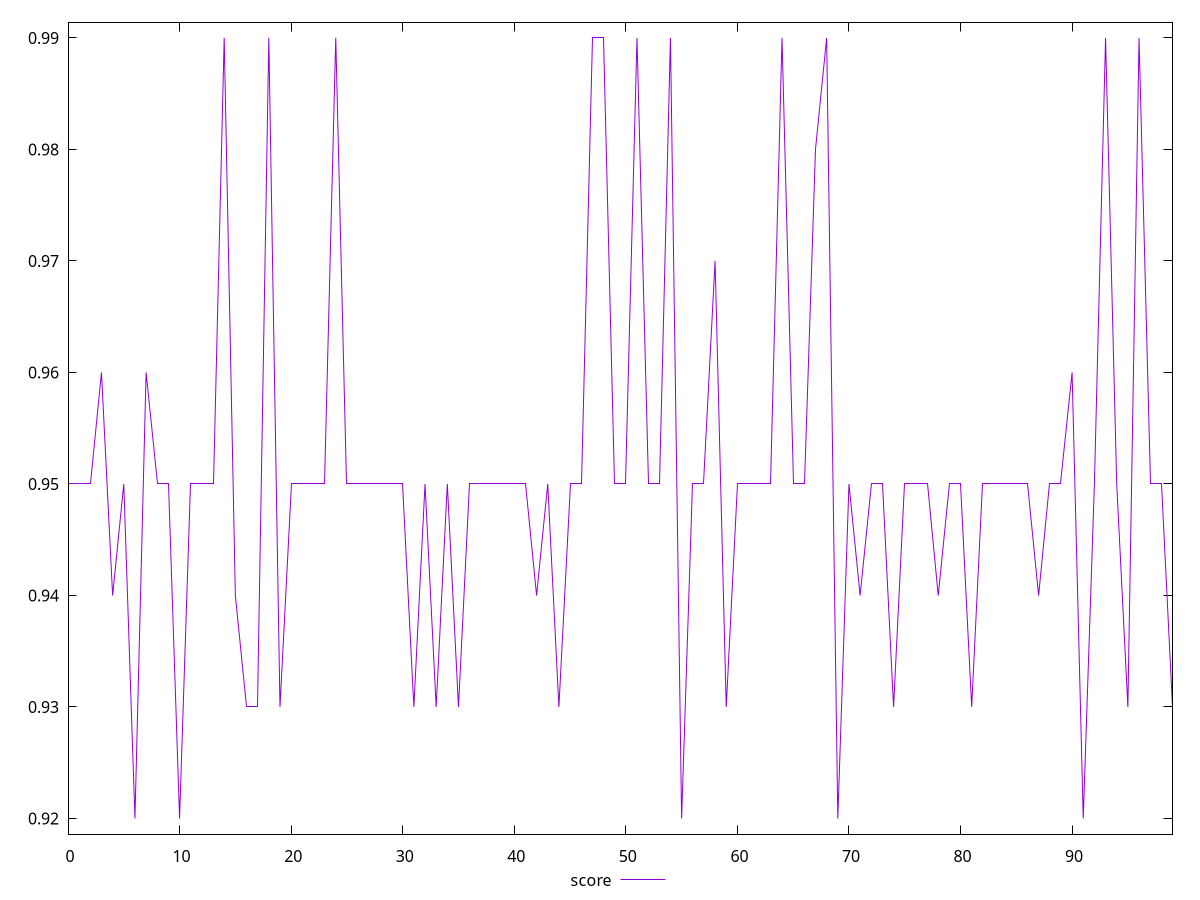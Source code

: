 reset

$score <<EOF
0 0.95
1 0.95
2 0.95
3 0.96
4 0.94
5 0.95
6 0.92
7 0.96
8 0.95
9 0.95
10 0.92
11 0.95
12 0.95
13 0.95
14 0.99
15 0.94
16 0.93
17 0.93
18 0.99
19 0.93
20 0.95
21 0.95
22 0.95
23 0.95
24 0.99
25 0.95
26 0.95
27 0.95
28 0.95
29 0.95
30 0.95
31 0.93
32 0.95
33 0.93
34 0.95
35 0.93
36 0.95
37 0.95
38 0.95
39 0.95
40 0.95
41 0.95
42 0.94
43 0.95
44 0.93
45 0.95
46 0.95
47 0.99
48 0.99
49 0.95
50 0.95
51 0.99
52 0.95
53 0.95
54 0.99
55 0.92
56 0.95
57 0.95
58 0.97
59 0.93
60 0.95
61 0.95
62 0.95
63 0.95
64 0.99
65 0.95
66 0.95
67 0.98
68 0.99
69 0.92
70 0.95
71 0.94
72 0.95
73 0.95
74 0.93
75 0.95
76 0.95
77 0.95
78 0.94
79 0.95
80 0.95
81 0.93
82 0.95
83 0.95
84 0.95
85 0.95
86 0.95
87 0.94
88 0.95
89 0.95
90 0.96
91 0.92
92 0.95
93 0.99
94 0.95
95 0.93
96 0.99
97 0.95
98 0.95
99 0.93
EOF

set key outside below
set xrange [0:99]
set yrange [0.9186000000000001:0.9914]
set trange [0.9186000000000001:0.9914]
set terminal svg size 640, 500 enhanced background rgb 'white'
set output "reports/report_00033_2021-03-01T14-23-16.841Z/total-blocking-time/samples/astro-inner/score/values.svg"

plot $score title "score" with line

reset
